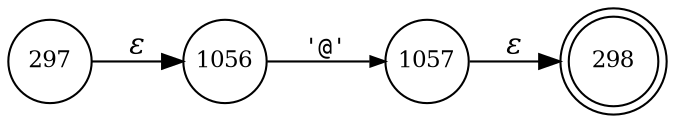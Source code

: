 digraph ATN {
rankdir=LR;
s298[fontsize=11, label="298", shape=doublecircle, fixedsize=true, width=.6];
s1056[fontsize=11,label="1056", shape=circle, fixedsize=true, width=.55, peripheries=1];
s1057[fontsize=11,label="1057", shape=circle, fixedsize=true, width=.55, peripheries=1];
s297[fontsize=11,label="297", shape=circle, fixedsize=true, width=.55, peripheries=1];
s297 -> s1056 [fontname="Times-Italic", label="&epsilon;"];
s1056 -> s1057 [fontsize=11, fontname="Courier", arrowsize=.7, label = "'@'", arrowhead = normal];
s1057 -> s298 [fontname="Times-Italic", label="&epsilon;"];
}